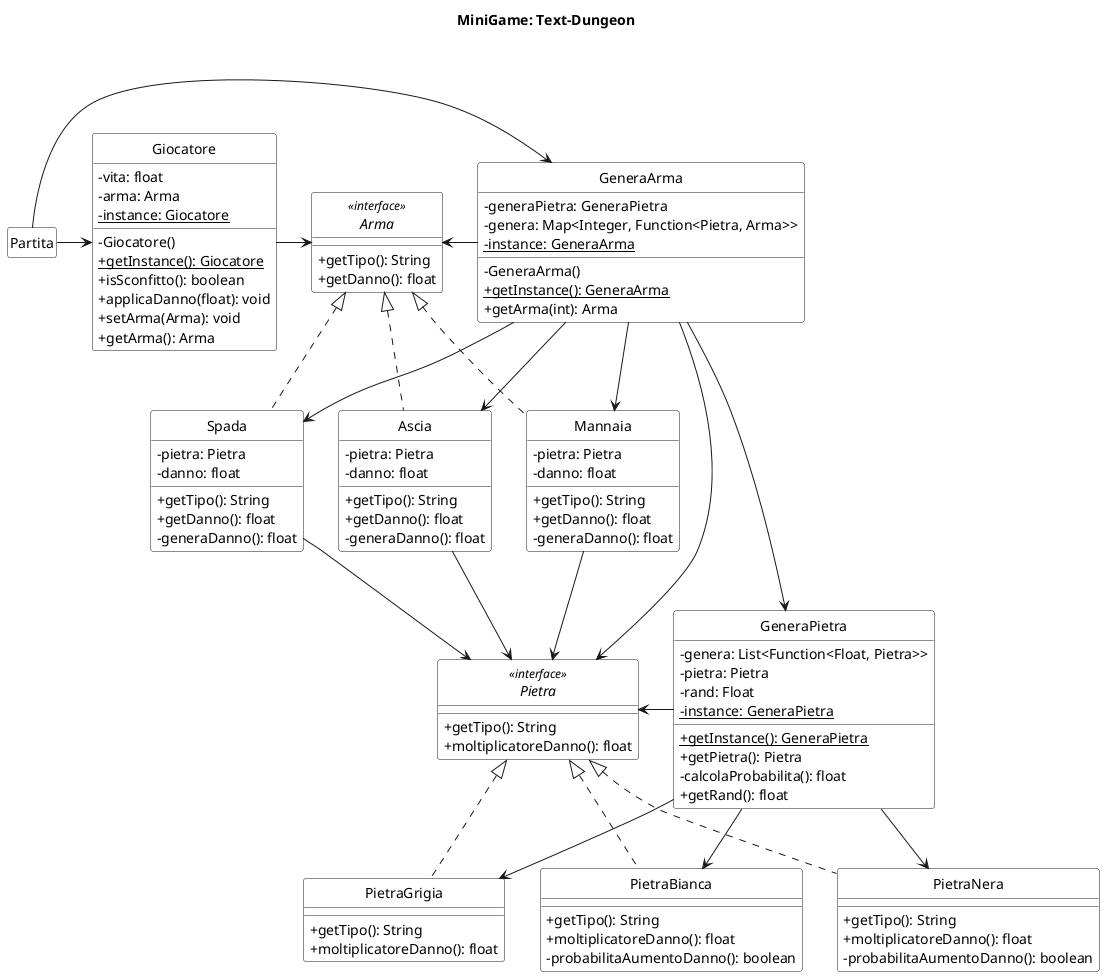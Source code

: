 ' Documentazione: https://plantuml.com/class-diagram
  
@startuml
' START STYLE
skinparam {
    monochrome true
    classBackgroundColor white
    noteBackgroundColor white
    classAttributeIconSize 0
}
hide circle
' END STYLE

title MiniGame: Text-Dungeon\n

hide members

class GeneraPietra {
    - genera: List<Function<Float, Pietra>>
    - pietra: Pietra
    - rand: Float
    - instance{static}: GeneraPietra
    + getInstance(){static}: GeneraPietra
    + getPietra(): Pietra
    - calcolaProbabilita(): float
    + getRand(): float
}
show GeneraPietra members

class Partita

class Giocatore {
    - vita: float
    - arma: Arma
    - instance{static}: Giocatore 
    - Giocatore()
    + getInstance(){static}: Giocatore
    + isSconfitto(): boolean
    + applicaDanno(float): void
    + setArma(Arma): void
    + getArma(): Arma
}
show Giocatore members

interface Pietra <<interface>> {
    + getTipo(): String
    + moltiplicatoreDanno(): float
}
show Pietra members

class PietraGrigia implements Pietra {
    + getTipo(): String
    + moltiplicatoreDanno(): float
}
show PietraGrigia members

class PietraBianca implements Pietra {
    + getTipo(): String
    + moltiplicatoreDanno(): float
    - probabilitaAumentoDanno(): boolean
}
show PietraBianca members

class PietraNera implements Pietra {
    + getTipo(): String
    + moltiplicatoreDanno(): float
    - probabilitaAumentoDanno(): boolean
}
show PietraNera members

interface Arma <<interface>> {
    + getTipo(): String
    + getDanno(): float
}
show Arma members

class GeneraArma {
    - generaPietra: GeneraPietra
    - genera: Map<Integer, Function<Pietra, Arma>>
    - instance{static}: GeneraArma
    - GeneraArma()
    + getInstance(){static}: GeneraArma
    + getArma(int): Arma
}
show GeneraArma members

class Ascia implements Arma {
    - pietra: Pietra
    - danno: float
    + getTipo(): String
    + getDanno(): float
    - generaDanno(): float
}
show Ascia members

class Mannaia implements Arma {
    - pietra: Pietra
    - danno: float
    + getTipo(): String
    + getDanno(): float
    - generaDanno(): float
}
show Mannaia members


class Spada implements Arma {
    - pietra: Pietra
    - danno: float
    + getTipo(): String
    + getDanno(): float
    - generaDanno(): float
}
show Spada members

GeneraPietra -l-> Pietra
GeneraPietra -d-> PietraGrigia
GeneraPietra -d-> PietraBianca
GeneraPietra -d-> PietraNera
GeneraArma -l-> Arma
GeneraArma -d-> Ascia
GeneraArma -d-> Mannaia
GeneraArma -d-> Spada
GeneraArma -d-> GeneraPietra
GeneraArma -d-> Pietra

Ascia -d-> Pietra
Mannaia -d-> Pietra
Spada -d-> Pietra

Giocatore -r> Arma
Partita -r> Giocatore

Partita -r> GeneraArma

@enduml